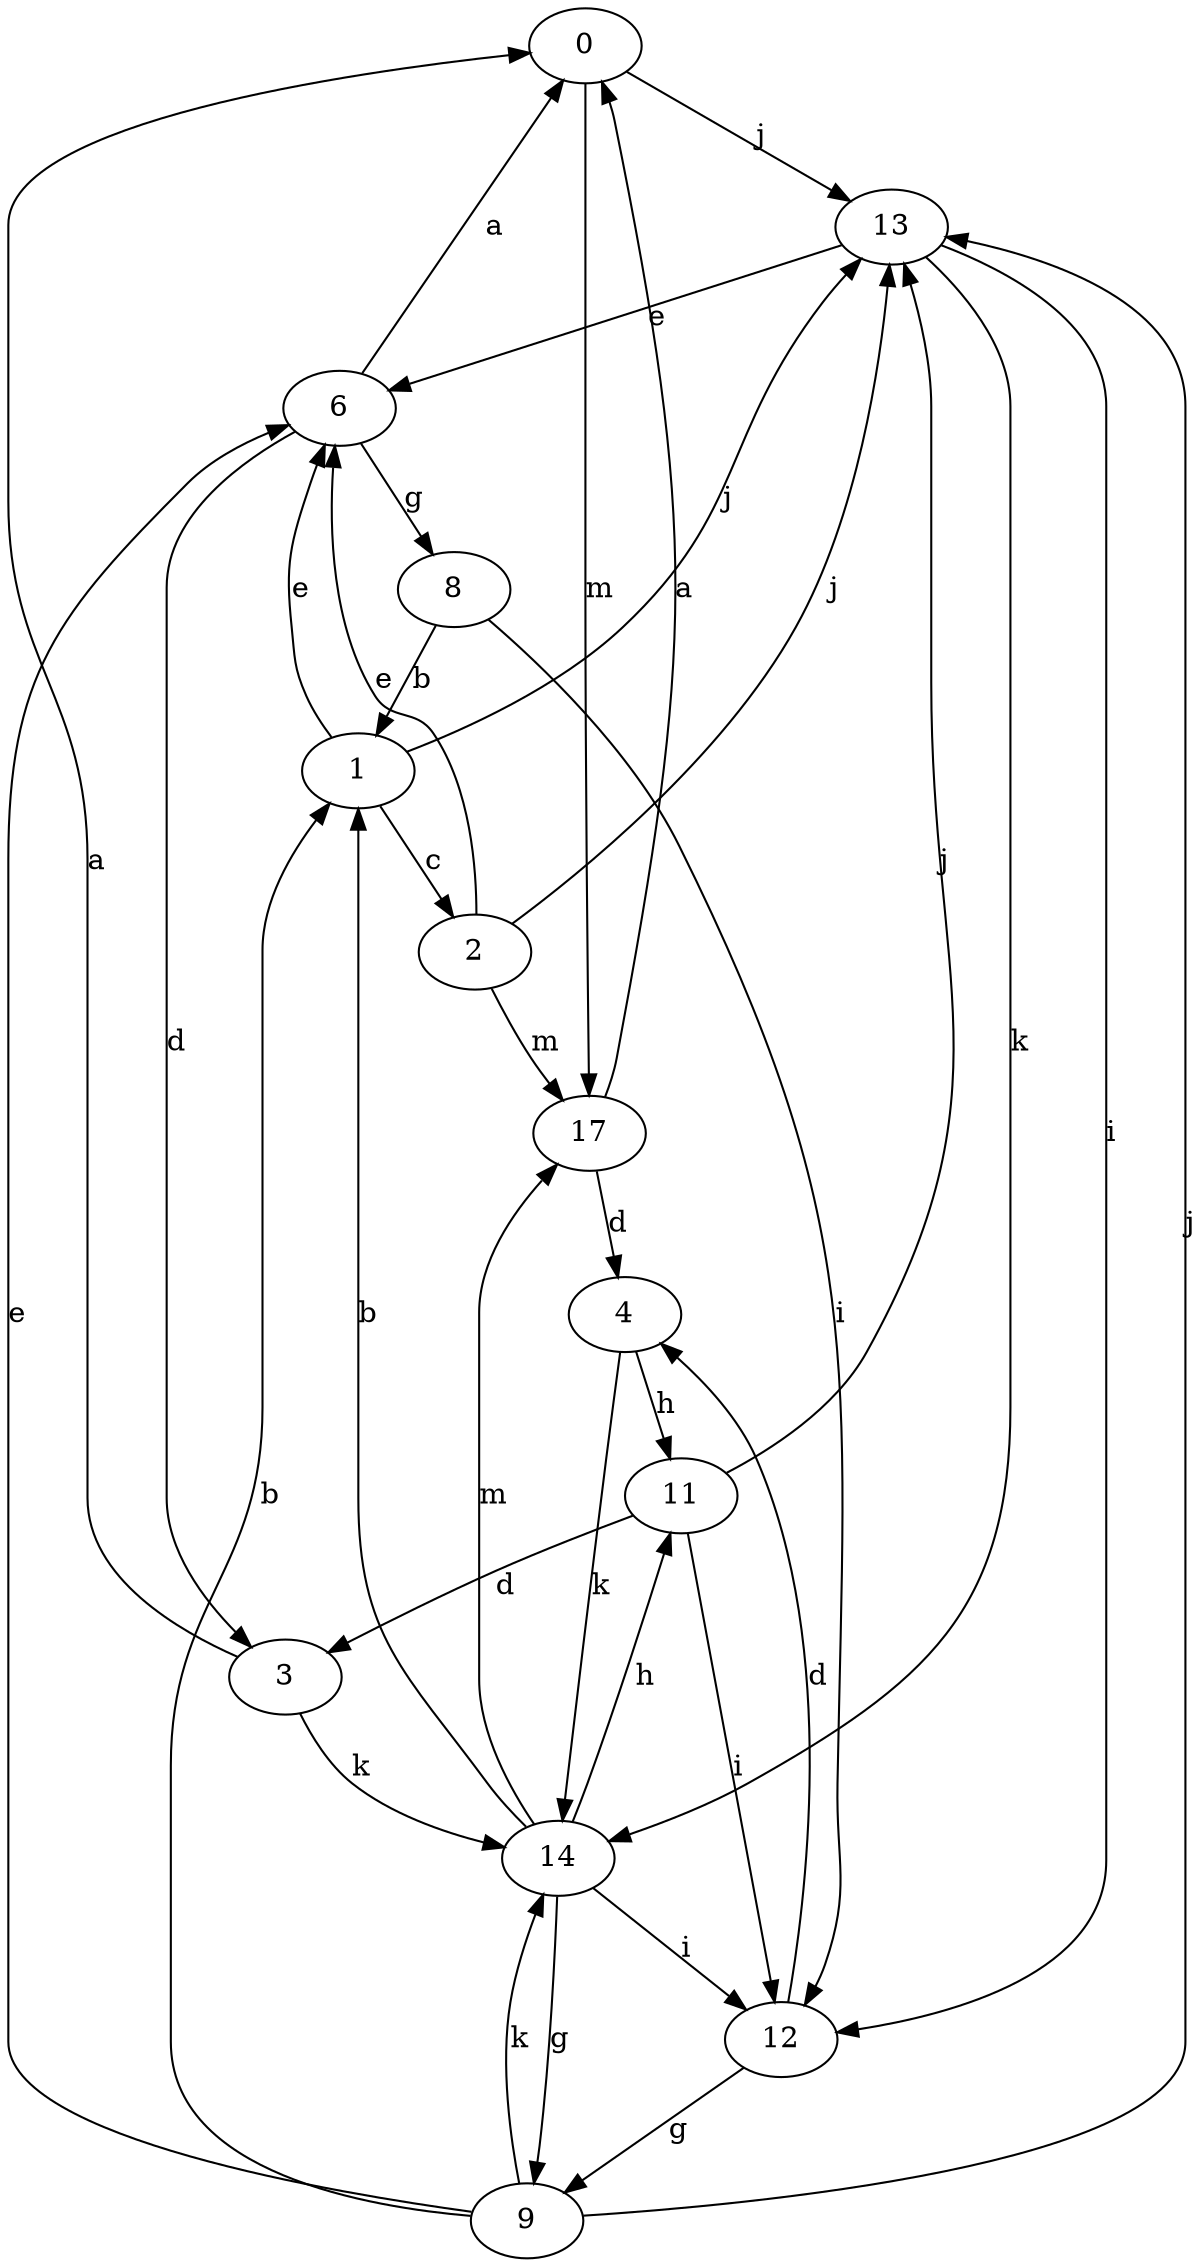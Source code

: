 strict digraph  {
0;
1;
2;
3;
4;
6;
8;
9;
11;
12;
13;
14;
17;
0 -> 13  [label=j];
0 -> 17  [label=m];
1 -> 2  [label=c];
1 -> 6  [label=e];
1 -> 13  [label=j];
2 -> 6  [label=e];
2 -> 13  [label=j];
2 -> 17  [label=m];
3 -> 0  [label=a];
3 -> 14  [label=k];
4 -> 11  [label=h];
4 -> 14  [label=k];
6 -> 0  [label=a];
6 -> 3  [label=d];
6 -> 8  [label=g];
8 -> 1  [label=b];
8 -> 12  [label=i];
9 -> 1  [label=b];
9 -> 6  [label=e];
9 -> 13  [label=j];
9 -> 14  [label=k];
11 -> 3  [label=d];
11 -> 12  [label=i];
11 -> 13  [label=j];
12 -> 4  [label=d];
12 -> 9  [label=g];
13 -> 6  [label=e];
13 -> 12  [label=i];
13 -> 14  [label=k];
14 -> 1  [label=b];
14 -> 9  [label=g];
14 -> 11  [label=h];
14 -> 12  [label=i];
14 -> 17  [label=m];
17 -> 0  [label=a];
17 -> 4  [label=d];
}

